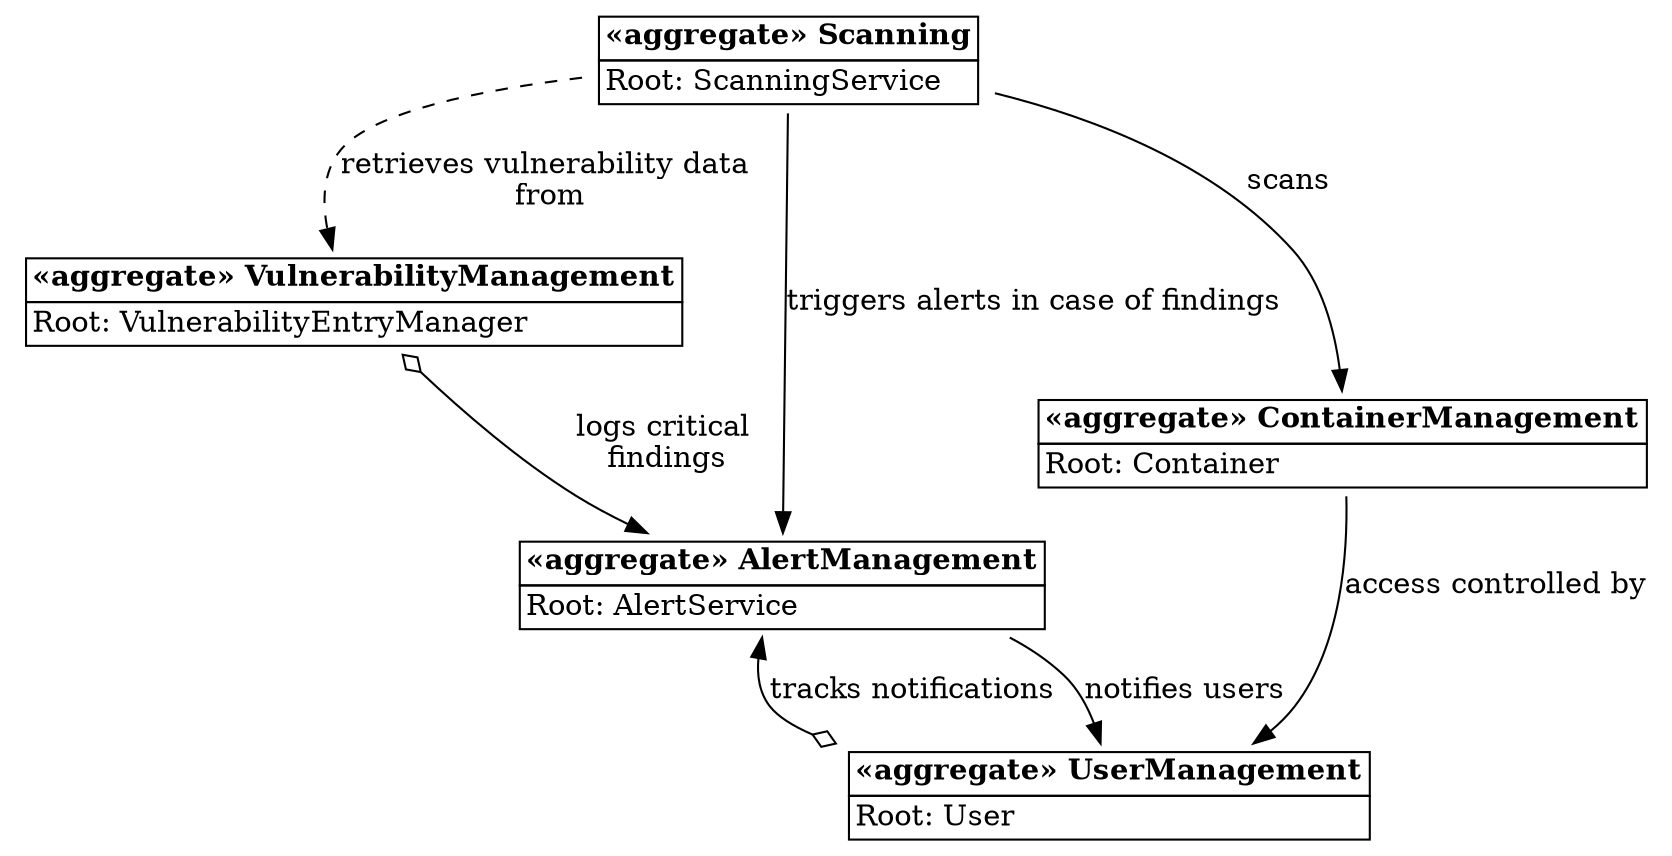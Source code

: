 digraph System_Aggregates {
  node [shape=plaintext];

  // Aggregates
  VulnerabilityManagement [label=<
    <table border="0" cellborder="1" cellspacing="0">
      <tr><td><b>«aggregate» VulnerabilityManagement</b></td></tr>
      <tr><td align="left">Root: VulnerabilityEntryManager</td></tr>
    </table>>];

  Scanning [label=<
    <table border="0" cellborder="1" cellspacing="0">
      <tr><td><b>«aggregate» Scanning</b></td></tr>
      <tr><td align="left">Root: ScanningService</td></tr>
    </table>>];

  ContainerManagement [label=<
    <table border="0" cellborder="1" cellspacing="0">
      <tr><td><b>«aggregate» ContainerManagement</b></td></tr>
      <tr><td align="left">Root: Container</td></tr>
    </table>>];

  AlertManagement [label=<
    <table border="0" cellborder="1" cellspacing="0">
      <tr><td><b>«aggregate» AlertManagement</b></td></tr>
      <tr><td align="left">Root: AlertService</td></tr>
    </table>>];

  UserManagement [label=<
    <table border="0" cellborder="1" cellspacing="0">
      <tr><td><b>«aggregate» UserManagement</b></td></tr>
      <tr><td align="left">Root: User</td></tr>
    </table>>];

  // Relationships
  Scanning -> VulnerabilityManagement [label="retrieves vulnerability data 
from" arrowhead=normal style=dashed];
  Scanning -> ContainerManagement [label="scans" arrowhead=normal];
  Scanning -> AlertManagement [label="triggers alerts in case of findings" 
arrowhead=normal];
  AlertManagement -> UserManagement [label="notifies users" 
arrowhead=normal];
  ContainerManagement -> UserManagement [label="access controlled by" 
arrowhead=normal];

  // Ownership relationships
  VulnerabilityManagement -> AlertManagement [label="logs critical 
findings" arrowtail=odiamond arrowhead=normal dir=both];
  UserManagement -> AlertManagement [label="tracks notifications" 
arrowtail=odiamond arrowhead=normal dir=both];
}

